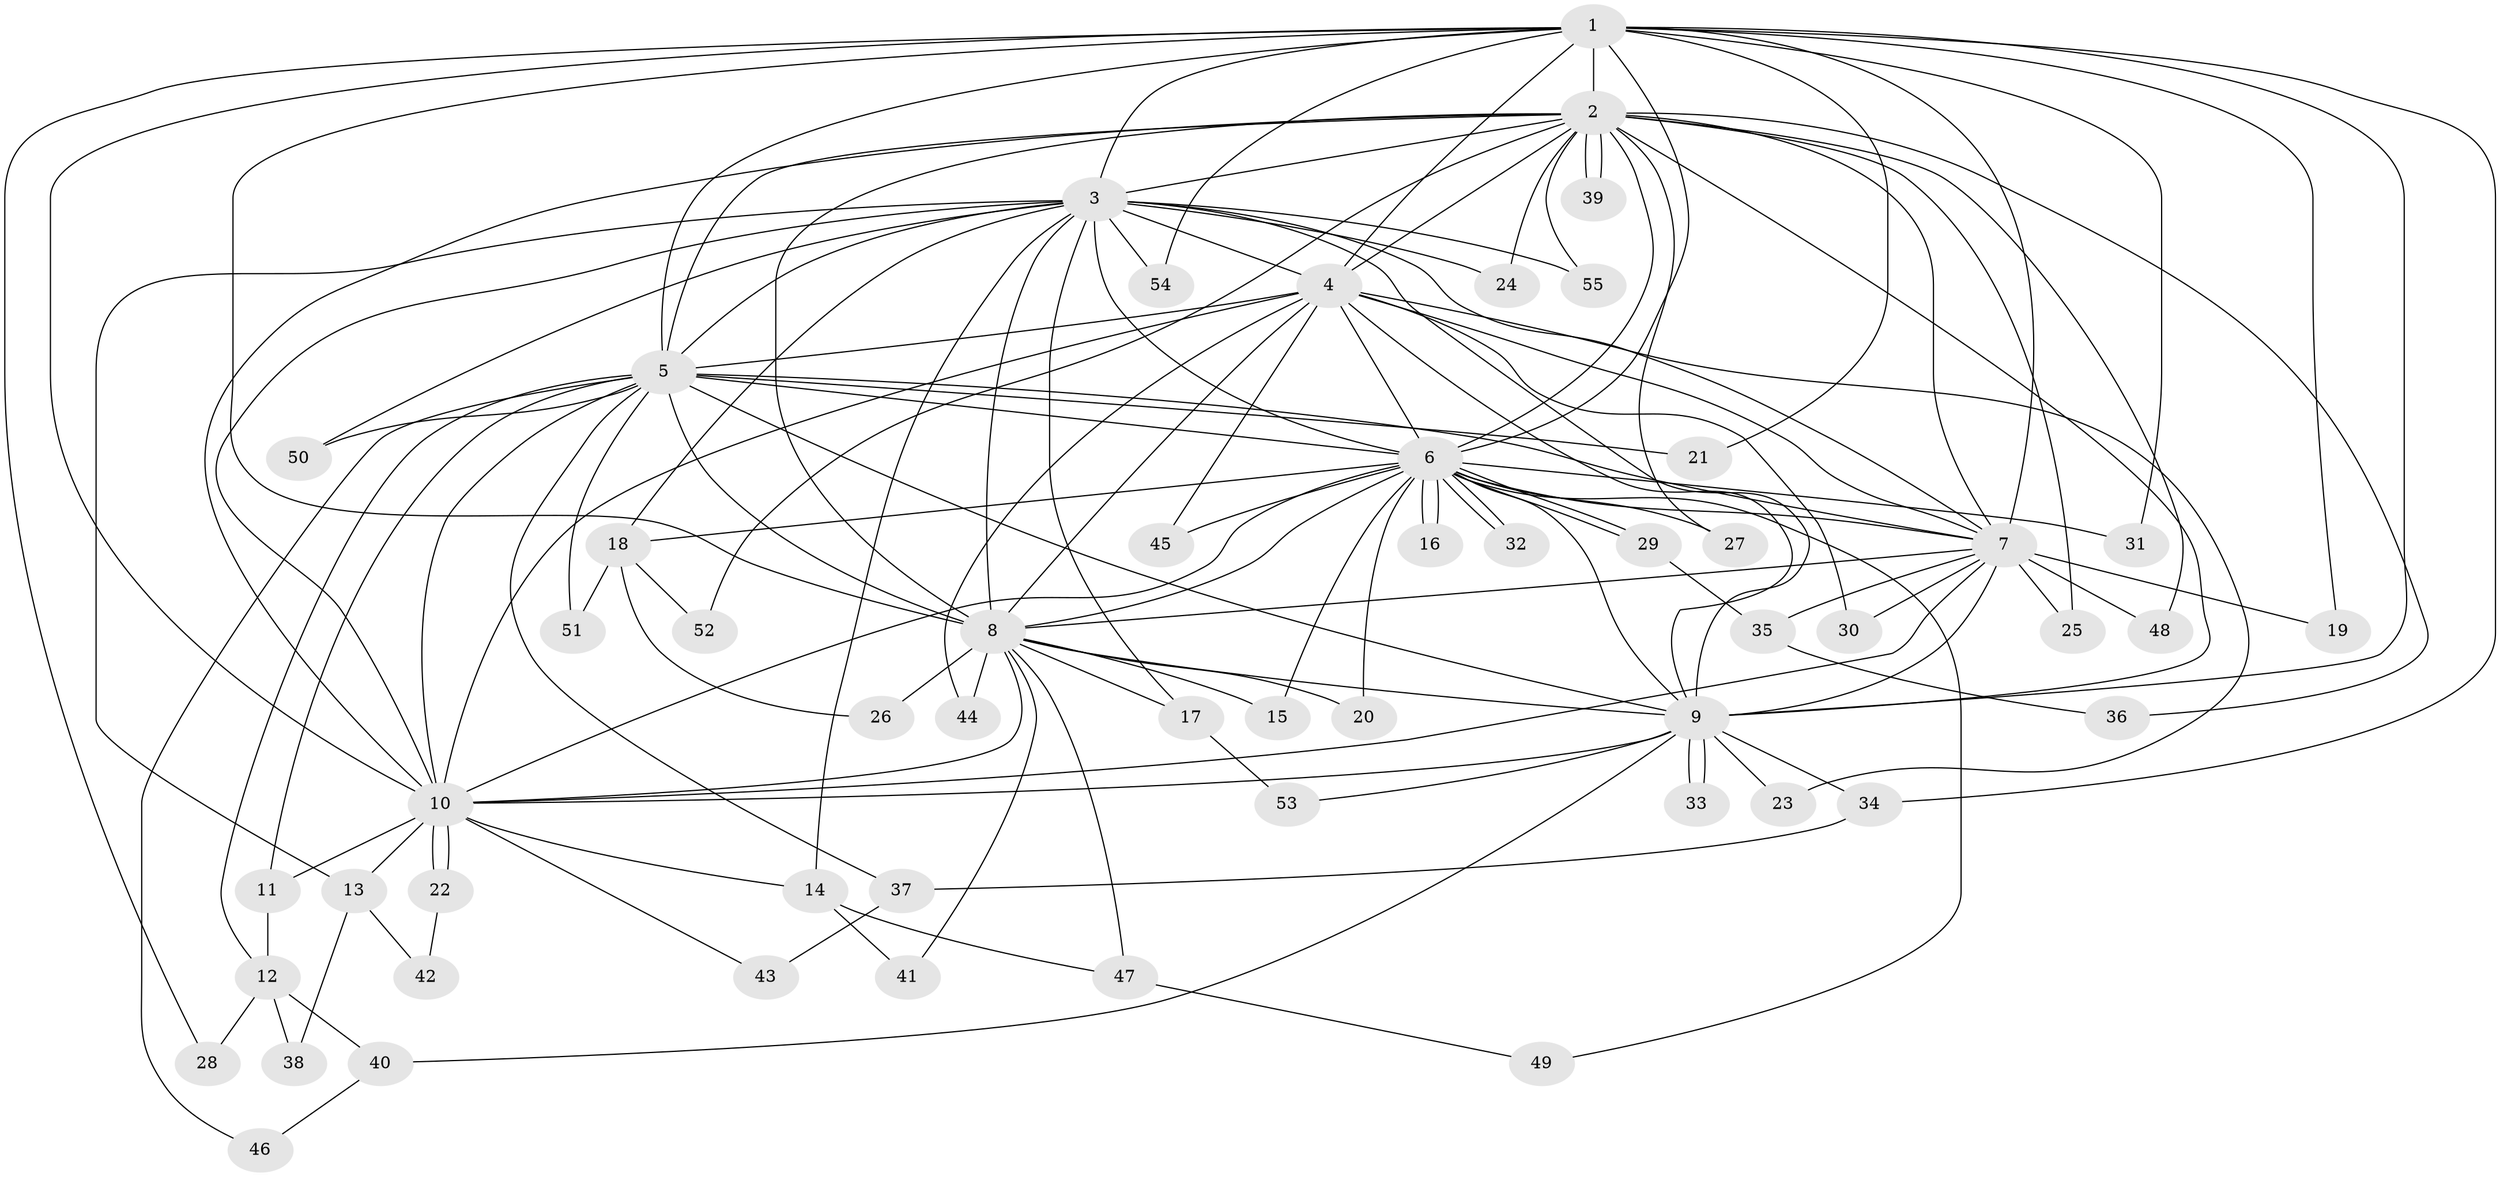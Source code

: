 // Generated by graph-tools (version 1.1) at 2025/25/03/09/25 03:25:46]
// undirected, 55 vertices, 135 edges
graph export_dot {
graph [start="1"]
  node [color=gray90,style=filled];
  1;
  2;
  3;
  4;
  5;
  6;
  7;
  8;
  9;
  10;
  11;
  12;
  13;
  14;
  15;
  16;
  17;
  18;
  19;
  20;
  21;
  22;
  23;
  24;
  25;
  26;
  27;
  28;
  29;
  30;
  31;
  32;
  33;
  34;
  35;
  36;
  37;
  38;
  39;
  40;
  41;
  42;
  43;
  44;
  45;
  46;
  47;
  48;
  49;
  50;
  51;
  52;
  53;
  54;
  55;
  1 -- 2;
  1 -- 3;
  1 -- 4;
  1 -- 5;
  1 -- 6;
  1 -- 7;
  1 -- 8;
  1 -- 9;
  1 -- 10;
  1 -- 19;
  1 -- 21;
  1 -- 28;
  1 -- 31;
  1 -- 34;
  1 -- 54;
  2 -- 3;
  2 -- 4;
  2 -- 5;
  2 -- 6;
  2 -- 7;
  2 -- 8;
  2 -- 9;
  2 -- 10;
  2 -- 24;
  2 -- 25;
  2 -- 27;
  2 -- 36;
  2 -- 39;
  2 -- 39;
  2 -- 48;
  2 -- 52;
  2 -- 55;
  3 -- 4;
  3 -- 5;
  3 -- 6;
  3 -- 7;
  3 -- 8;
  3 -- 9;
  3 -- 10;
  3 -- 13;
  3 -- 14;
  3 -- 17;
  3 -- 18;
  3 -- 24;
  3 -- 50;
  3 -- 54;
  3 -- 55;
  4 -- 5;
  4 -- 6;
  4 -- 7;
  4 -- 8;
  4 -- 9;
  4 -- 10;
  4 -- 23;
  4 -- 30;
  4 -- 44;
  4 -- 45;
  5 -- 6;
  5 -- 7;
  5 -- 8;
  5 -- 9;
  5 -- 10;
  5 -- 11;
  5 -- 12;
  5 -- 21;
  5 -- 37;
  5 -- 46;
  5 -- 50;
  5 -- 51;
  6 -- 7;
  6 -- 8;
  6 -- 9;
  6 -- 10;
  6 -- 15;
  6 -- 16;
  6 -- 16;
  6 -- 18;
  6 -- 20;
  6 -- 27;
  6 -- 29;
  6 -- 29;
  6 -- 31;
  6 -- 32;
  6 -- 32;
  6 -- 45;
  6 -- 49;
  7 -- 8;
  7 -- 9;
  7 -- 10;
  7 -- 19;
  7 -- 25;
  7 -- 30;
  7 -- 35;
  7 -- 48;
  8 -- 9;
  8 -- 10;
  8 -- 15;
  8 -- 17;
  8 -- 20;
  8 -- 26;
  8 -- 41;
  8 -- 44;
  8 -- 47;
  9 -- 10;
  9 -- 23;
  9 -- 33;
  9 -- 33;
  9 -- 34;
  9 -- 40;
  9 -- 53;
  10 -- 11;
  10 -- 13;
  10 -- 14;
  10 -- 22;
  10 -- 22;
  10 -- 43;
  11 -- 12;
  12 -- 28;
  12 -- 38;
  12 -- 40;
  13 -- 38;
  13 -- 42;
  14 -- 41;
  14 -- 47;
  17 -- 53;
  18 -- 26;
  18 -- 51;
  18 -- 52;
  22 -- 42;
  29 -- 35;
  34 -- 37;
  35 -- 36;
  37 -- 43;
  40 -- 46;
  47 -- 49;
}
